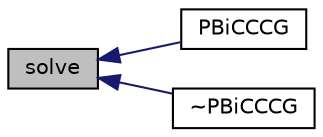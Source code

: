 digraph "solve"
{
  bgcolor="transparent";
  edge [fontname="Helvetica",fontsize="10",labelfontname="Helvetica",labelfontsize="10"];
  node [fontname="Helvetica",fontsize="10",shape=record];
  rankdir="LR";
  Node1 [label="solve",height=0.2,width=0.4,color="black", fillcolor="grey75", style="filled", fontcolor="black"];
  Node1 -> Node2 [dir="back",color="midnightblue",fontsize="10",style="solid",fontname="Helvetica"];
  Node2 [label="PBiCCCG",height=0.2,width=0.4,color="black",URL="$a01858.html#a75e0a397c6dfe99cb117bcf34c5a3a49",tooltip="Construct from matrix components and solver data dictionary. "];
  Node1 -> Node3 [dir="back",color="midnightblue",fontsize="10",style="solid",fontname="Helvetica"];
  Node3 [label="~PBiCCCG",height=0.2,width=0.4,color="black",URL="$a01858.html#ab3472900f0a5841dcbcf3069bc66a1e0"];
}
